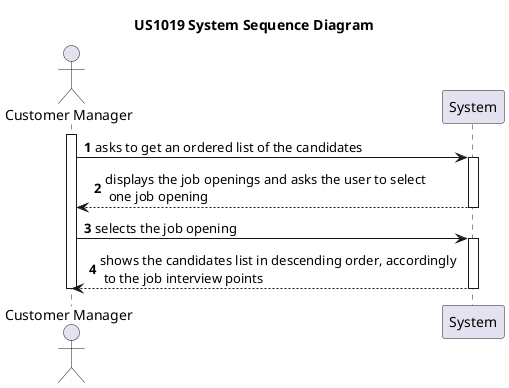 @startuml US1019_SSD

title US1019 System Sequence Diagram

autonumber

actor "Customer Manager" as USER
participant "System" as SYS

activate USER

USER -> SYS : asks to get an ordered list of the candidates
activate SYS
SYS --> USER : displays the job openings and asks the user to select\n one job opening
deactivate SYS

USER -> SYS : selects the job opening
activate SYS
SYS --> USER : shows the candidates list in descending order, accordingly\n to the job interview points
deactivate SYS



deactivate USER

@enduml